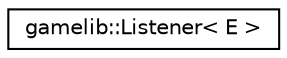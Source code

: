 digraph "Graphical Class Hierarchy"
{
  edge [fontname="Helvetica",fontsize="10",labelfontname="Helvetica",labelfontsize="10"];
  node [fontname="Helvetica",fontsize="10",shape=record];
  rankdir="LR";
  Node0 [label="gamelib::Listener\< E \>",height=0.2,width=0.4,color="black", fillcolor="white", style="filled",URL="$classgamelib_1_1_listener.html"];
}
